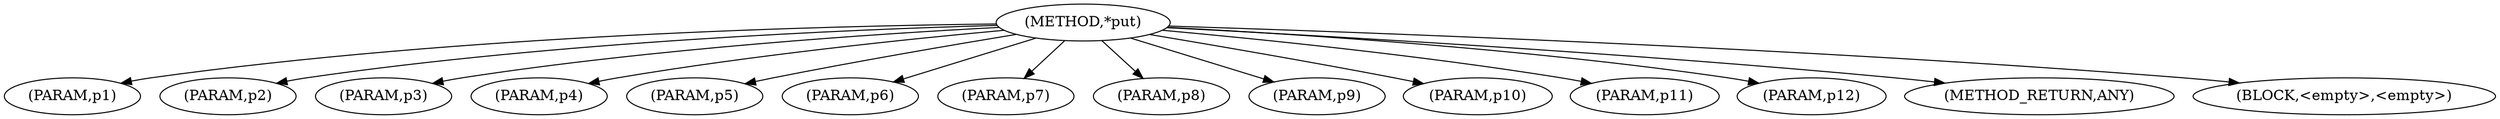 digraph "*put" {  
"100630" [label = <(METHOD,*put)> ]
"100631" [label = <(PARAM,p1)> ]
"100632" [label = <(PARAM,p2)> ]
"100633" [label = <(PARAM,p3)> ]
"100634" [label = <(PARAM,p4)> ]
"100635" [label = <(PARAM,p5)> ]
"100636" [label = <(PARAM,p6)> ]
"100637" [label = <(PARAM,p7)> ]
"100638" [label = <(PARAM,p8)> ]
"100639" [label = <(PARAM,p9)> ]
"100640" [label = <(PARAM,p10)> ]
"100641" [label = <(PARAM,p11)> ]
"100642" [label = <(PARAM,p12)> ]
"100643" [label = <(METHOD_RETURN,ANY)> ]
"100644" [label = <(BLOCK,&lt;empty&gt;,&lt;empty&gt;)> ]
  "100630" -> "100643" 
  "100630" -> "100631" 
  "100630" -> "100644" 
  "100630" -> "100632" 
  "100630" -> "100633" 
  "100630" -> "100634" 
  "100630" -> "100635" 
  "100630" -> "100636" 
  "100630" -> "100637" 
  "100630" -> "100638" 
  "100630" -> "100639" 
  "100630" -> "100640" 
  "100630" -> "100641" 
  "100630" -> "100642" 
}
